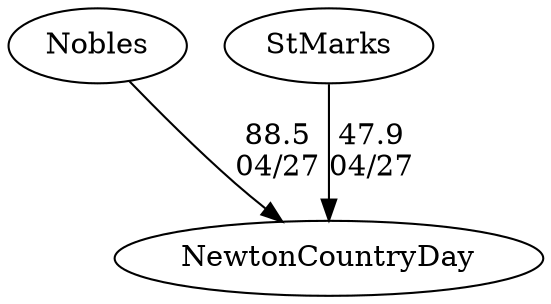 digraph girls4foursNewtonCountryDay {Nobles [URL="girls4foursNewtonCountryDayNobles.html"];StMarks [URL="girls4foursNewtonCountryDayStMarks.html"];NewtonCountryDay [URL="girls4foursNewtonCountryDayNewtonCountryDay.html"];Nobles -> NewtonCountryDay[label="88.5
04/27", weight="12", tooltip="NEIRA Boys & Girls Fours,St. Marks, Nobles, Brewster, NCDS			
Distance: 1500 Conditions: Variable headwind, started out light for G4 and B4 races and gradually built up to a steady headwind, especially at the last 500m. Gusts up to 15mph at moments. Comments: Races were all started on the line and it was a great day on the Lake. Thanks to all the crews who came out to race!
None", URL="https://www.row2k.com/results/resultspage.cfm?UID=A6F3B0420129EB02E75FD2608D0C3CD5&cat=5", random="random"]; 
StMarks -> NewtonCountryDay[label="47.9
04/27", weight="53", tooltip="NEIRA Boys & Girls Fours,St. Marks, Nobles, Brewster, NCDS			
Distance: 1500 Conditions: Variable headwind, started out light for G4 and B4 races and gradually built up to a steady headwind, especially at the last 500m. Gusts up to 15mph at moments. Comments: Races were all started on the line and it was a great day on the Lake. Thanks to all the crews who came out to race!
None", URL="https://www.row2k.com/results/resultspage.cfm?UID=A6F3B0420129EB02E75FD2608D0C3CD5&cat=5", random="random"]}